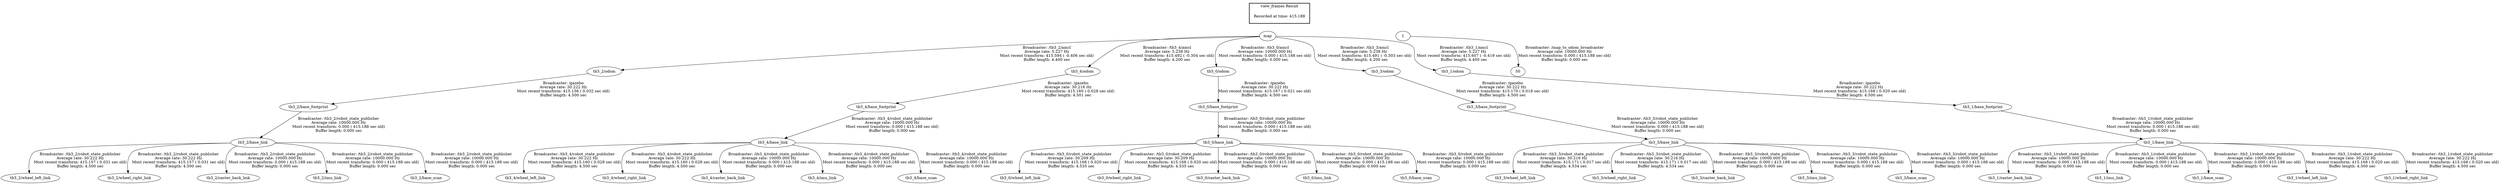 digraph G {
"tb3_0/base_link" -> "tb3_0/wheel_left_link"[label="Broadcaster: /tb3_0/robot_state_publisher\nAverage rate: 30.209 Hz\nMost recent transform: 415.168 ( 0.020 sec old)\nBuffer length: 4.535 sec\n"];
"tb3_0/base_footprint" -> "tb3_0/base_link"[label="Broadcaster: /tb3_0/robot_state_publisher\nAverage rate: 10000.000 Hz\nMost recent transform: 0.000 ( 415.188 sec old)\nBuffer length: 0.000 sec\n"];
"tb3_0/base_link" -> "tb3_0/wheel_right_link"[label="Broadcaster: /tb3_0/robot_state_publisher\nAverage rate: 30.209 Hz\nMost recent transform: 415.168 ( 0.020 sec old)\nBuffer length: 4.535 sec\n"];
"tb3_3/base_link" -> "tb3_3/wheel_left_link"[label="Broadcaster: /tb3_3/robot_state_publisher\nAverage rate: 30.216 Hz\nMost recent transform: 415.171 ( 0.017 sec old)\nBuffer length: 4.534 sec\n"];
"tb3_3/base_footprint" -> "tb3_3/base_link"[label="Broadcaster: /tb3_3/robot_state_publisher\nAverage rate: 10000.000 Hz\nMost recent transform: 0.000 ( 415.188 sec old)\nBuffer length: 0.000 sec\n"];
"tb3_3/base_link" -> "tb3_3/wheel_right_link"[label="Broadcaster: /tb3_3/robot_state_publisher\nAverage rate: 30.216 Hz\nMost recent transform: 415.171 ( 0.017 sec old)\nBuffer length: 4.534 sec\n"];
"tb3_2/odom" -> "tb3_2/base_footprint"[label="Broadcaster: /gazebo\nAverage rate: 30.222 Hz\nMost recent transform: 415.156 ( 0.032 sec old)\nBuffer length: 4.500 sec\n"];
"map" -> "tb3_2/odom"[label="Broadcaster: /tb3_2/amcl\nAverage rate: 5.227 Hz\nMost recent transform: 415.594 ( -0.406 sec old)\nBuffer length: 4.400 sec\n"];
"tb3_2/base_link" -> "tb3_2/wheel_left_link"[label="Broadcaster: /tb3_2/robot_state_publisher\nAverage rate: 30.222 Hz\nMost recent transform: 415.157 ( 0.031 sec old)\nBuffer length: 4.500 sec\n"];
"tb3_2/base_footprint" -> "tb3_2/base_link"[label="Broadcaster: /tb3_2/robot_state_publisher\nAverage rate: 10000.000 Hz\nMost recent transform: 0.000 ( 415.188 sec old)\nBuffer length: 0.000 sec\n"];
"tb3_2/base_link" -> "tb3_2/wheel_right_link"[label="Broadcaster: /tb3_2/robot_state_publisher\nAverage rate: 30.222 Hz\nMost recent transform: 415.157 ( 0.031 sec old)\nBuffer length: 4.500 sec\n"];
"tb3_4/odom" -> "tb3_4/base_footprint"[label="Broadcaster: /gazebo\nAverage rate: 30.216 Hz\nMost recent transform: 415.160 ( 0.028 sec old)\nBuffer length: 4.501 sec\n"];
"map" -> "tb3_4/odom"[label="Broadcaster: /tb3_4/amcl\nAverage rate: 5.238 Hz\nMost recent transform: 415.492 ( -0.304 sec old)\nBuffer length: 4.200 sec\n"];
"tb3_4/base_link" -> "tb3_4/wheel_left_link"[label="Broadcaster: /tb3_4/robot_state_publisher\nAverage rate: 30.222 Hz\nMost recent transform: 415.160 ( 0.028 sec old)\nBuffer length: 4.500 sec\n"];
"tb3_4/base_footprint" -> "tb3_4/base_link"[label="Broadcaster: /tb3_4/robot_state_publisher\nAverage rate: 10000.000 Hz\nMost recent transform: 0.000 ( 415.188 sec old)\nBuffer length: 0.000 sec\n"];
"tb3_4/base_link" -> "tb3_4/wheel_right_link"[label="Broadcaster: /tb3_4/robot_state_publisher\nAverage rate: 30.222 Hz\nMost recent transform: 415.160 ( 0.028 sec old)\nBuffer length: 4.500 sec\n"];
"tb3_0/odom" -> "tb3_0/base_footprint"[label="Broadcaster: /gazebo\nAverage rate: 30.222 Hz\nMost recent transform: 415.167 ( 0.021 sec old)\nBuffer length: 4.500 sec\n"];
"tb3_0/base_link" -> "tb3_0/caster_back_link"[label="Broadcaster: /tb3_0/robot_state_publisher\nAverage rate: 10000.000 Hz\nMost recent transform: 0.000 ( 415.188 sec old)\nBuffer length: 0.000 sec\n"];
"tb3_0/base_link" -> "tb3_0/imu_link"[label="Broadcaster: /tb3_0/robot_state_publisher\nAverage rate: 10000.000 Hz\nMost recent transform: 0.000 ( 415.188 sec old)\nBuffer length: 0.000 sec\n"];
"tb3_0/base_link" -> "tb3_0/base_scan"[label="Broadcaster: /tb3_0/robot_state_publisher\nAverage rate: 10000.000 Hz\nMost recent transform: 0.000 ( 415.188 sec old)\nBuffer length: 0.000 sec\n"];
"map" -> "tb3_0/odom"[label="Broadcaster: /tb3_0/amcl\nAverage rate: 10000.000 Hz\nMost recent transform: 0.000 ( 415.188 sec old)\nBuffer length: 0.000 sec\n"];
"tb3_2/base_link" -> "tb3_2/caster_back_link"[label="Broadcaster: /tb3_2/robot_state_publisher\nAverage rate: 10000.000 Hz\nMost recent transform: 0.000 ( 415.188 sec old)\nBuffer length: 0.000 sec\n"];
"tb3_2/base_link" -> "tb3_2/imu_link"[label="Broadcaster: /tb3_2/robot_state_publisher\nAverage rate: 10000.000 Hz\nMost recent transform: 0.000 ( 415.188 sec old)\nBuffer length: 0.000 sec\n"];
"tb3_2/base_link" -> "tb3_2/base_scan"[label="Broadcaster: /tb3_2/robot_state_publisher\nAverage rate: 10000.000 Hz\nMost recent transform: 0.000 ( 415.188 sec old)\nBuffer length: 0.000 sec\n"];
"tb3_4/base_link" -> "tb3_4/caster_back_link"[label="Broadcaster: /tb3_4/robot_state_publisher\nAverage rate: 10000.000 Hz\nMost recent transform: 0.000 ( 415.188 sec old)\nBuffer length: 0.000 sec\n"];
"tb3_4/base_link" -> "tb3_4/imu_link"[label="Broadcaster: /tb3_4/robot_state_publisher\nAverage rate: 10000.000 Hz\nMost recent transform: 0.000 ( 415.188 sec old)\nBuffer length: 0.000 sec\n"];
"tb3_4/base_link" -> "tb3_4/base_scan"[label="Broadcaster: /tb3_4/robot_state_publisher\nAverage rate: 10000.000 Hz\nMost recent transform: 0.000 ( 415.188 sec old)\nBuffer length: 0.000 sec\n"];
"tb3_3/odom" -> "tb3_3/base_footprint"[label="Broadcaster: /gazebo\nAverage rate: 30.222 Hz\nMost recent transform: 415.170 ( 0.018 sec old)\nBuffer length: 4.500 sec\n"];
"tb3_3/base_link" -> "tb3_3/caster_back_link"[label="Broadcaster: /tb3_3/robot_state_publisher\nAverage rate: 10000.000 Hz\nMost recent transform: 0.000 ( 415.188 sec old)\nBuffer length: 0.000 sec\n"];
"tb3_3/base_link" -> "tb3_3/imu_link"[label="Broadcaster: /tb3_3/robot_state_publisher\nAverage rate: 10000.000 Hz\nMost recent transform: 0.000 ( 415.188 sec old)\nBuffer length: 0.000 sec\n"];
"tb3_3/base_link" -> "tb3_3/base_scan"[label="Broadcaster: /tb3_3/robot_state_publisher\nAverage rate: 10000.000 Hz\nMost recent transform: 0.000 ( 415.188 sec old)\nBuffer length: 0.000 sec\n"];
"1" -> "50"[label="Broadcaster: /map_to_odom_broadcaster\nAverage rate: 10000.000 Hz\nMost recent transform: 0.000 ( 415.188 sec old)\nBuffer length: 0.000 sec\n"];
"tb3_1/base_footprint" -> "tb3_1/base_link"[label="Broadcaster: /tb3_1/robot_state_publisher\nAverage rate: 10000.000 Hz\nMost recent transform: 0.000 ( 415.188 sec old)\nBuffer length: 0.000 sec\n"];
"tb3_1/odom" -> "tb3_1/base_footprint"[label="Broadcaster: /gazebo\nAverage rate: 30.222 Hz\nMost recent transform: 415.168 ( 0.020 sec old)\nBuffer length: 4.500 sec\n"];
"tb3_1/base_link" -> "tb3_1/caster_back_link"[label="Broadcaster: /tb3_1/robot_state_publisher\nAverage rate: 10000.000 Hz\nMost recent transform: 0.000 ( 415.188 sec old)\nBuffer length: 0.000 sec\n"];
"tb3_1/base_link" -> "tb3_1/imu_link"[label="Broadcaster: /tb3_1/robot_state_publisher\nAverage rate: 10000.000 Hz\nMost recent transform: 0.000 ( 415.188 sec old)\nBuffer length: 0.000 sec\n"];
"tb3_1/base_link" -> "tb3_1/base_scan"[label="Broadcaster: /tb3_1/robot_state_publisher\nAverage rate: 10000.000 Hz\nMost recent transform: 0.000 ( 415.188 sec old)\nBuffer length: 0.000 sec\n"];
"map" -> "tb3_1/odom"[label="Broadcaster: /tb3_1/amcl\nAverage rate: 5.227 Hz\nMost recent transform: 415.607 ( -0.419 sec old)\nBuffer length: 4.400 sec\n"];
"tb3_1/base_link" -> "tb3_1/wheel_left_link"[label="Broadcaster: /tb3_1/robot_state_publisher\nAverage rate: 30.222 Hz\nMost recent transform: 415.168 ( 0.020 sec old)\nBuffer length: 4.500 sec\n"];
"tb3_1/base_link" -> "tb3_1/wheel_right_link"[label="Broadcaster: /tb3_1/robot_state_publisher\nAverage rate: 30.222 Hz\nMost recent transform: 415.168 ( 0.020 sec old)\nBuffer length: 4.500 sec\n"];
"map" -> "tb3_3/odom"[label="Broadcaster: /tb3_3/amcl\nAverage rate: 5.238 Hz\nMost recent transform: 415.491 ( -0.303 sec old)\nBuffer length: 4.200 sec\n"];
edge [style=invis];
 subgraph cluster_legend { style=bold; color=black; label ="view_frames Result";
"Recorded at time: 415.188"[ shape=plaintext ] ;
 }->"map";
edge [style=invis];
 subgraph cluster_legend { style=bold; color=black; label ="view_frames Result";
"Recorded at time: 415.188"[ shape=plaintext ] ;
 }->"1";
}